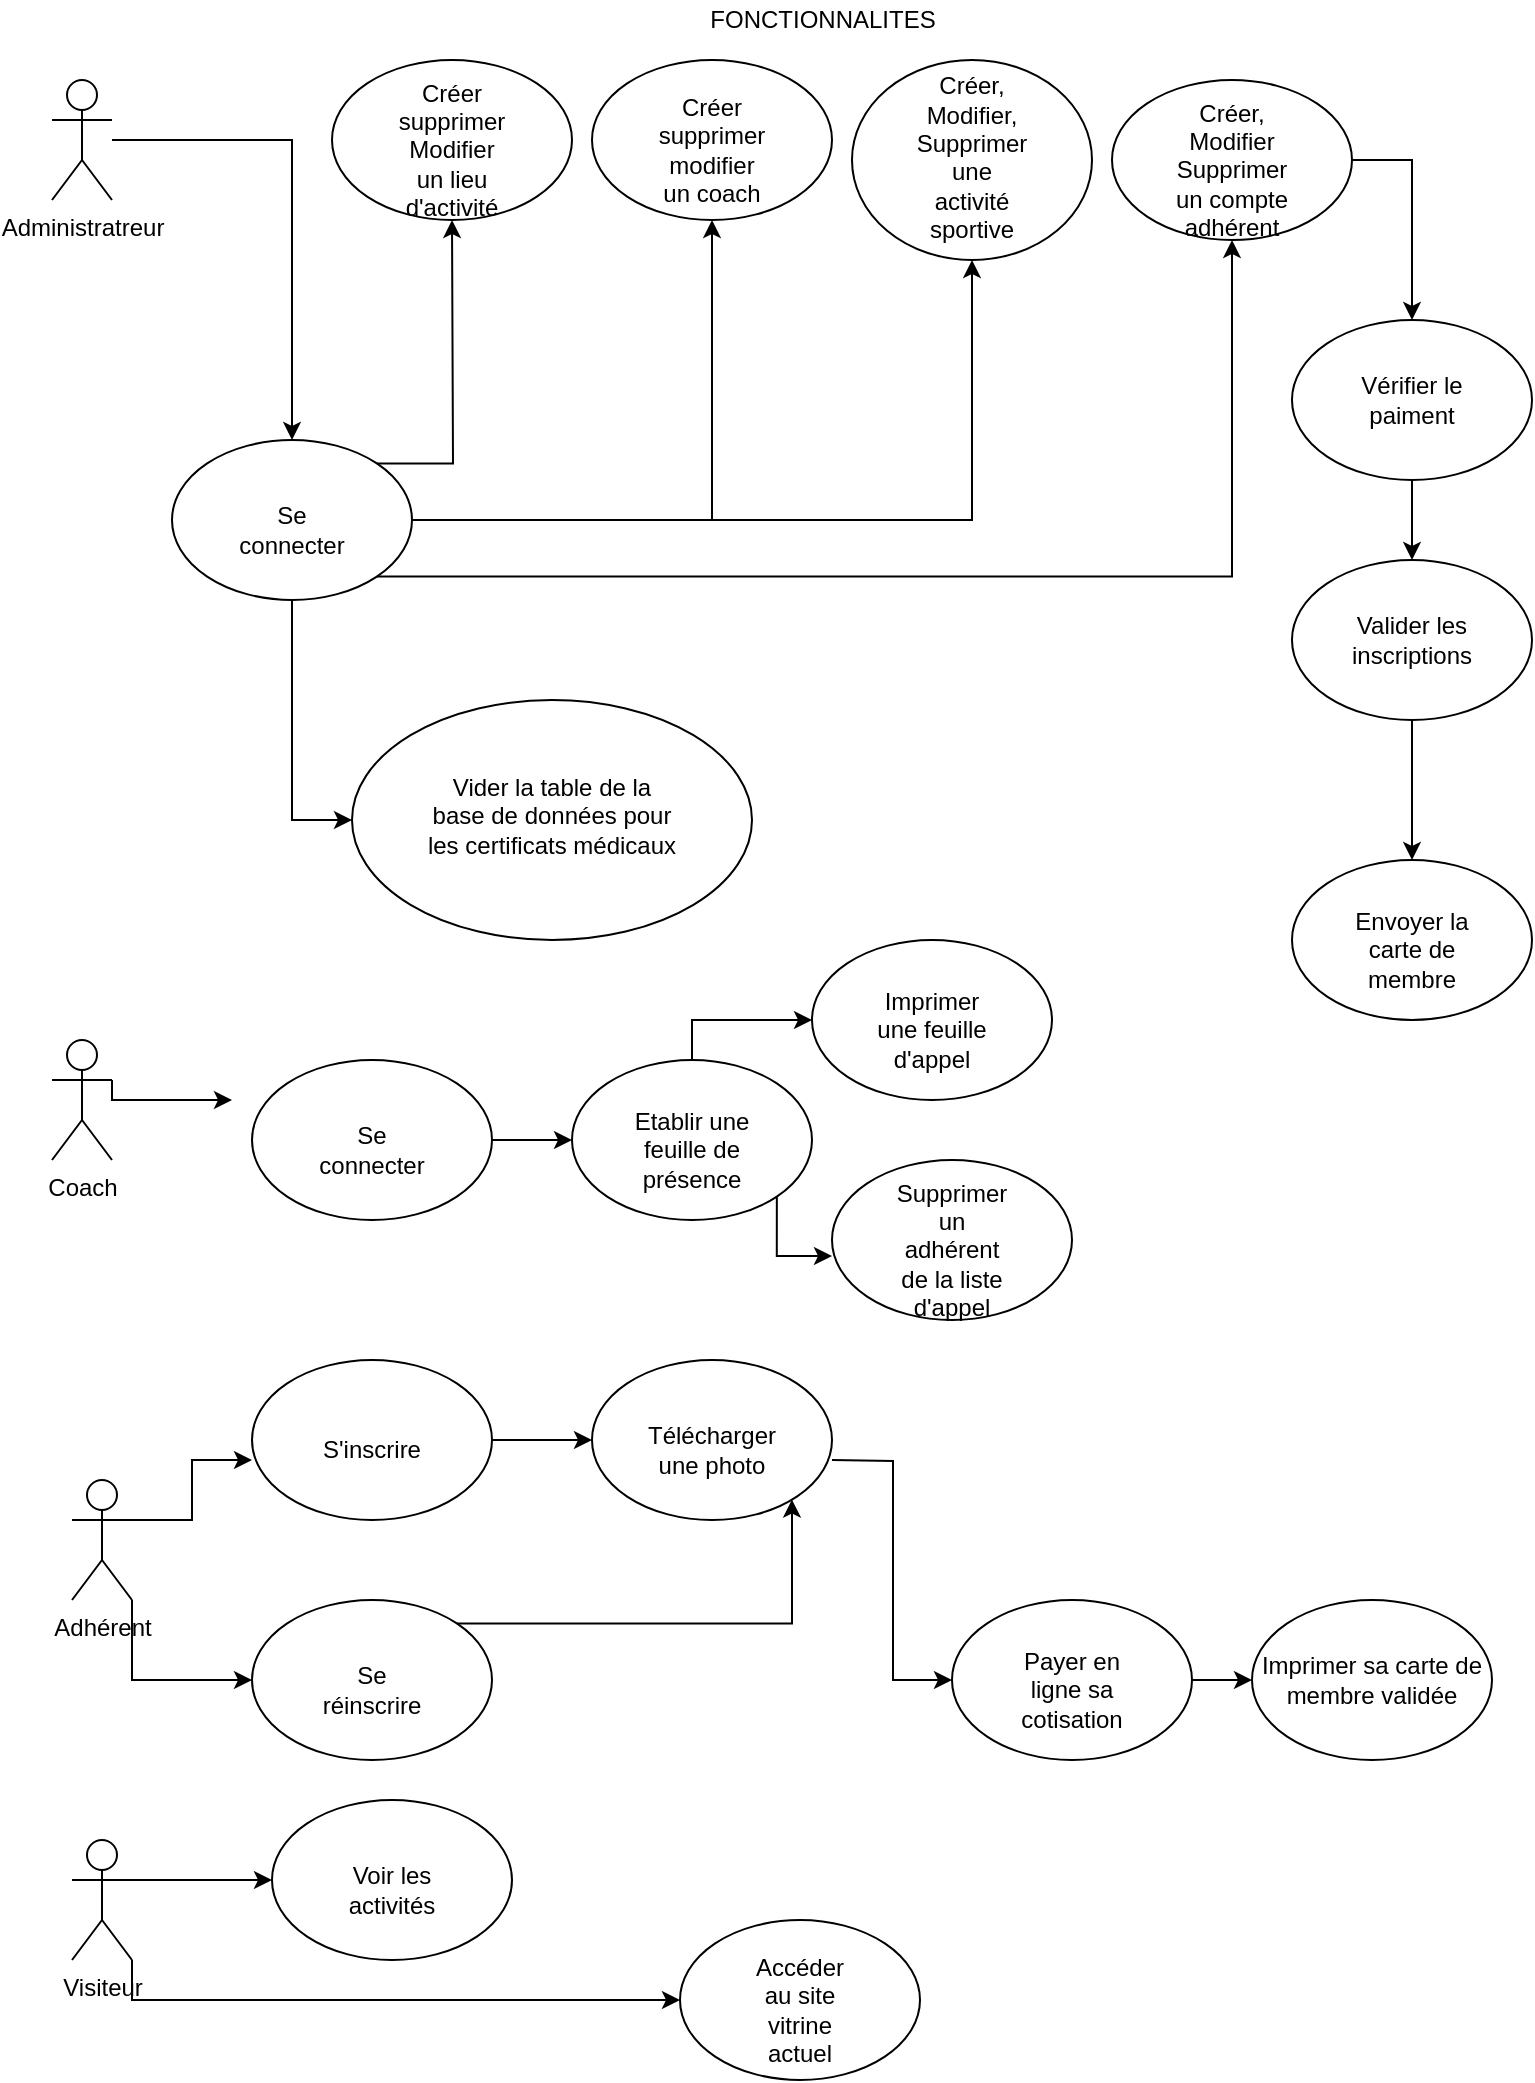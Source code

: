 <mxfile version="18.2.0" type="github">
  <diagram id="qK3ndJ8vobAHwSTOdm2D" name="Page-1">
    <mxGraphModel dx="2653" dy="1603" grid="1" gridSize="10" guides="1" tooltips="1" connect="1" arrows="1" fold="1" page="1" pageScale="1" pageWidth="827" pageHeight="1169" math="0" shadow="0">
      <root>
        <mxCell id="0" />
        <mxCell id="1" parent="0" />
        <mxCell id="0PWhPM4OeQrNOZr9RrbP-1" style="edgeStyle=orthogonalEdgeStyle;rounded=0;orthogonalLoop=1;jettySize=auto;html=1;" parent="1" source="gu2cB1POXuugDk-acsue-1" target="gu2cB1POXuugDk-acsue-23" edge="1">
          <mxGeometry relative="1" as="geometry" />
        </mxCell>
        <mxCell id="gu2cB1POXuugDk-acsue-1" value="Administratreur" style="shape=umlActor;verticalLabelPosition=bottom;verticalAlign=top;html=1;outlineConnect=0;" parent="1" vertex="1">
          <mxGeometry x="40" y="50" width="30" height="60" as="geometry" />
        </mxCell>
        <mxCell id="0PWhPM4OeQrNOZr9RrbP-6" style="edgeStyle=orthogonalEdgeStyle;rounded=0;orthogonalLoop=1;jettySize=auto;html=1;exitX=1;exitY=0.333;exitDx=0;exitDy=0;exitPerimeter=0;entryX=0;entryY=0.625;entryDx=0;entryDy=0;entryPerimeter=0;" parent="1" source="gu2cB1POXuugDk-acsue-4" target="gu2cB1POXuugDk-acsue-47" edge="1">
          <mxGeometry relative="1" as="geometry" />
        </mxCell>
        <mxCell id="0PWhPM4OeQrNOZr9RrbP-7" style="edgeStyle=orthogonalEdgeStyle;rounded=0;orthogonalLoop=1;jettySize=auto;html=1;exitX=1;exitY=1;exitDx=0;exitDy=0;exitPerimeter=0;" parent="1" source="gu2cB1POXuugDk-acsue-4" target="gu2cB1POXuugDk-acsue-41" edge="1">
          <mxGeometry relative="1" as="geometry" />
        </mxCell>
        <mxCell id="gu2cB1POXuugDk-acsue-4" value="Adhérent" style="shape=umlActor;verticalLabelPosition=bottom;verticalAlign=top;html=1;outlineConnect=0;" parent="1" vertex="1">
          <mxGeometry x="50" y="750" width="30" height="60" as="geometry" />
        </mxCell>
        <mxCell id="0PWhPM4OeQrNOZr9RrbP-9" style="edgeStyle=orthogonalEdgeStyle;rounded=0;orthogonalLoop=1;jettySize=auto;html=1;exitX=1;exitY=0.333;exitDx=0;exitDy=0;exitPerimeter=0;entryX=0;entryY=0.5;entryDx=0;entryDy=0;" parent="1" source="gu2cB1POXuugDk-acsue-5" target="gu2cB1POXuugDk-acsue-80" edge="1">
          <mxGeometry relative="1" as="geometry" />
        </mxCell>
        <mxCell id="0PWhPM4OeQrNOZr9RrbP-10" style="edgeStyle=orthogonalEdgeStyle;rounded=0;orthogonalLoop=1;jettySize=auto;html=1;exitX=1;exitY=1;exitDx=0;exitDy=0;exitPerimeter=0;" parent="1" source="gu2cB1POXuugDk-acsue-5" target="gu2cB1POXuugDk-acsue-83" edge="1">
          <mxGeometry relative="1" as="geometry" />
        </mxCell>
        <mxCell id="gu2cB1POXuugDk-acsue-5" value="Visiteur" style="shape=umlActor;verticalLabelPosition=bottom;verticalAlign=top;html=1;outlineConnect=0;" parent="1" vertex="1">
          <mxGeometry x="50" y="930" width="30" height="60" as="geometry" />
        </mxCell>
        <mxCell id="0PWhPM4OeQrNOZr9RrbP-16" style="edgeStyle=orthogonalEdgeStyle;rounded=0;orthogonalLoop=1;jettySize=auto;html=1;exitX=1;exitY=0.333;exitDx=0;exitDy=0;exitPerimeter=0;" parent="1" source="gu2cB1POXuugDk-acsue-15" edge="1">
          <mxGeometry relative="1" as="geometry">
            <mxPoint x="130" y="560" as="targetPoint" />
            <Array as="points">
              <mxPoint x="70" y="560" />
            </Array>
          </mxGeometry>
        </mxCell>
        <mxCell id="gu2cB1POXuugDk-acsue-15" value="Coach" style="shape=umlActor;verticalLabelPosition=bottom;verticalAlign=top;html=1;outlineConnect=0;" parent="1" vertex="1">
          <mxGeometry x="40" y="530" width="30" height="60" as="geometry" />
        </mxCell>
        <mxCell id="gu2cB1POXuugDk-acsue-29" value="" style="group" parent="1" vertex="1" connectable="0">
          <mxGeometry x="100" y="230" width="120" height="80" as="geometry" />
        </mxCell>
        <mxCell id="gu2cB1POXuugDk-acsue-23" value="" style="ellipse;whiteSpace=wrap;html=1;" parent="gu2cB1POXuugDk-acsue-29" vertex="1">
          <mxGeometry width="120" height="80" as="geometry" />
        </mxCell>
        <mxCell id="gu2cB1POXuugDk-acsue-24" value="Se connecter" style="text;html=1;strokeColor=none;fillColor=none;align=center;verticalAlign=middle;whiteSpace=wrap;rounded=0;" parent="gu2cB1POXuugDk-acsue-29" vertex="1">
          <mxGeometry x="30" y="30" width="60" height="30" as="geometry" />
        </mxCell>
        <mxCell id="gu2cB1POXuugDk-acsue-37" value="" style="group" parent="1" vertex="1" connectable="0">
          <mxGeometry x="440" y="40" width="120" height="100" as="geometry" />
        </mxCell>
        <mxCell id="gu2cB1POXuugDk-acsue-38" value="" style="ellipse;whiteSpace=wrap;html=1;" parent="gu2cB1POXuugDk-acsue-37" vertex="1">
          <mxGeometry width="120" height="100" as="geometry" />
        </mxCell>
        <mxCell id="gu2cB1POXuugDk-acsue-39" value="&lt;div&gt;Créer, Modifier, Supprimer une activité sportive&lt;/div&gt;&lt;div&gt;&lt;br&gt;&lt;/div&gt;" style="text;html=1;strokeColor=none;fillColor=none;align=center;verticalAlign=middle;whiteSpace=wrap;rounded=0;" parent="gu2cB1POXuugDk-acsue-37" vertex="1">
          <mxGeometry x="30" y="37.5" width="60" height="37.5" as="geometry" />
        </mxCell>
        <mxCell id="gu2cB1POXuugDk-acsue-40" value="" style="group" parent="1" vertex="1" connectable="0">
          <mxGeometry x="140" y="810" width="120" height="80" as="geometry" />
        </mxCell>
        <mxCell id="gu2cB1POXuugDk-acsue-41" value="" style="ellipse;whiteSpace=wrap;html=1;" parent="gu2cB1POXuugDk-acsue-40" vertex="1">
          <mxGeometry width="120" height="80" as="geometry" />
        </mxCell>
        <mxCell id="gu2cB1POXuugDk-acsue-42" value="&lt;div&gt;Se réinscrire&lt;/div&gt;" style="text;html=1;strokeColor=none;fillColor=none;align=center;verticalAlign=middle;whiteSpace=wrap;rounded=0;" parent="gu2cB1POXuugDk-acsue-40" vertex="1">
          <mxGeometry x="30" y="30" width="60" height="30" as="geometry" />
        </mxCell>
        <mxCell id="gu2cB1POXuugDk-acsue-43" value="" style="group" parent="1" vertex="1" connectable="0">
          <mxGeometry x="300" y="540" width="120" height="80" as="geometry" />
        </mxCell>
        <mxCell id="gu2cB1POXuugDk-acsue-44" value="" style="ellipse;whiteSpace=wrap;html=1;" parent="gu2cB1POXuugDk-acsue-43" vertex="1">
          <mxGeometry width="120" height="80" as="geometry" />
        </mxCell>
        <mxCell id="gu2cB1POXuugDk-acsue-45" value="Etablir une feuille de présence " style="text;html=1;strokeColor=none;fillColor=none;align=center;verticalAlign=middle;whiteSpace=wrap;rounded=0;" parent="gu2cB1POXuugDk-acsue-43" vertex="1">
          <mxGeometry x="30" y="30" width="60" height="30" as="geometry" />
        </mxCell>
        <mxCell id="gu2cB1POXuugDk-acsue-46" value="" style="group" parent="1" vertex="1" connectable="0">
          <mxGeometry x="140" y="690" width="120" height="80" as="geometry" />
        </mxCell>
        <mxCell id="gu2cB1POXuugDk-acsue-47" value="" style="ellipse;whiteSpace=wrap;html=1;" parent="gu2cB1POXuugDk-acsue-46" vertex="1">
          <mxGeometry width="120" height="80" as="geometry" />
        </mxCell>
        <mxCell id="gu2cB1POXuugDk-acsue-48" value="S&#39;inscrire" style="text;html=1;strokeColor=none;fillColor=none;align=center;verticalAlign=middle;whiteSpace=wrap;rounded=0;" parent="gu2cB1POXuugDk-acsue-46" vertex="1">
          <mxGeometry x="30" y="30" width="60" height="30" as="geometry" />
        </mxCell>
        <mxCell id="gu2cB1POXuugDk-acsue-52" value="" style="group" parent="1" vertex="1" connectable="0">
          <mxGeometry x="570" y="50" width="120" height="80" as="geometry" />
        </mxCell>
        <mxCell id="gu2cB1POXuugDk-acsue-53" value="" style="ellipse;whiteSpace=wrap;html=1;" parent="gu2cB1POXuugDk-acsue-52" vertex="1">
          <mxGeometry width="120" height="80" as="geometry" />
        </mxCell>
        <mxCell id="gu2cB1POXuugDk-acsue-54" value="Créer, Modifier Supprimer un compte adhérent" style="text;html=1;strokeColor=none;fillColor=none;align=center;verticalAlign=middle;whiteSpace=wrap;rounded=0;" parent="gu2cB1POXuugDk-acsue-52" vertex="1">
          <mxGeometry x="30" y="30" width="60" height="30" as="geometry" />
        </mxCell>
        <mxCell id="gu2cB1POXuugDk-acsue-58" value="" style="group" parent="1" vertex="1" connectable="0">
          <mxGeometry x="490" y="810" width="120" height="80" as="geometry" />
        </mxCell>
        <mxCell id="gu2cB1POXuugDk-acsue-59" value="" style="ellipse;whiteSpace=wrap;html=1;" parent="gu2cB1POXuugDk-acsue-58" vertex="1">
          <mxGeometry width="120" height="80" as="geometry" />
        </mxCell>
        <mxCell id="gu2cB1POXuugDk-acsue-60" value="&lt;div&gt;Payer en ligne sa cotisation&lt;/div&gt;" style="text;html=1;strokeColor=none;fillColor=none;align=center;verticalAlign=middle;whiteSpace=wrap;rounded=0;" parent="gu2cB1POXuugDk-acsue-58" vertex="1">
          <mxGeometry x="30" y="30" width="60" height="30" as="geometry" />
        </mxCell>
        <mxCell id="gu2cB1POXuugDk-acsue-61" value="" style="group" parent="1" vertex="1" connectable="0">
          <mxGeometry x="310" y="690" width="120" height="80" as="geometry" />
        </mxCell>
        <mxCell id="gu2cB1POXuugDk-acsue-62" value="" style="ellipse;whiteSpace=wrap;html=1;" parent="gu2cB1POXuugDk-acsue-61" vertex="1">
          <mxGeometry width="120" height="80" as="geometry" />
        </mxCell>
        <mxCell id="gu2cB1POXuugDk-acsue-63" value="Télécharger une photo" style="text;html=1;strokeColor=none;fillColor=none;align=center;verticalAlign=middle;whiteSpace=wrap;rounded=0;" parent="gu2cB1POXuugDk-acsue-61" vertex="1">
          <mxGeometry x="30" y="30" width="60" height="30" as="geometry" />
        </mxCell>
        <mxCell id="gu2cB1POXuugDk-acsue-64" value="" style="group" parent="1" vertex="1" connectable="0">
          <mxGeometry x="660" y="440" width="120" height="80" as="geometry" />
        </mxCell>
        <mxCell id="gu2cB1POXuugDk-acsue-65" value="" style="ellipse;whiteSpace=wrap;html=1;" parent="gu2cB1POXuugDk-acsue-64" vertex="1">
          <mxGeometry width="120" height="80" as="geometry" />
        </mxCell>
        <mxCell id="gu2cB1POXuugDk-acsue-66" value="Envoyer la carte de membre" style="text;html=1;strokeColor=none;fillColor=none;align=center;verticalAlign=middle;whiteSpace=wrap;rounded=0;" parent="gu2cB1POXuugDk-acsue-64" vertex="1">
          <mxGeometry x="30" y="30" width="60" height="30" as="geometry" />
        </mxCell>
        <mxCell id="gu2cB1POXuugDk-acsue-67" value="" style="group" parent="1" vertex="1" connectable="0">
          <mxGeometry x="310" y="40" width="120" height="80" as="geometry" />
        </mxCell>
        <mxCell id="gu2cB1POXuugDk-acsue-68" value="" style="ellipse;whiteSpace=wrap;html=1;" parent="gu2cB1POXuugDk-acsue-67" vertex="1">
          <mxGeometry width="120" height="80" as="geometry" />
        </mxCell>
        <mxCell id="gu2cB1POXuugDk-acsue-69" value="Créer supprimer modifier un coach" style="text;html=1;strokeColor=none;fillColor=none;align=center;verticalAlign=middle;whiteSpace=wrap;rounded=0;" parent="gu2cB1POXuugDk-acsue-67" vertex="1">
          <mxGeometry x="30" y="30" width="60" height="30" as="geometry" />
        </mxCell>
        <mxCell id="gu2cB1POXuugDk-acsue-75" value="" style="group" parent="1" vertex="1" connectable="0">
          <mxGeometry x="660" y="290" width="120" height="80" as="geometry" />
        </mxCell>
        <mxCell id="gu2cB1POXuugDk-acsue-74" value="" style="ellipse;whiteSpace=wrap;html=1;" parent="gu2cB1POXuugDk-acsue-75" vertex="1">
          <mxGeometry width="120" height="80" as="geometry" />
        </mxCell>
        <mxCell id="gu2cB1POXuugDk-acsue-32" value="Valider les inscriptions" style="text;html=1;strokeColor=none;fillColor=none;align=center;verticalAlign=middle;whiteSpace=wrap;rounded=0;" parent="gu2cB1POXuugDk-acsue-75" vertex="1">
          <mxGeometry x="30" y="25" width="60" height="30" as="geometry" />
        </mxCell>
        <mxCell id="gu2cB1POXuugDk-acsue-76" value="" style="group" parent="1" vertex="1" connectable="0">
          <mxGeometry x="180" y="40" width="120" height="80" as="geometry" />
        </mxCell>
        <mxCell id="gu2cB1POXuugDk-acsue-77" value="" style="ellipse;whiteSpace=wrap;html=1;" parent="gu2cB1POXuugDk-acsue-76" vertex="1">
          <mxGeometry width="120" height="80" as="geometry" />
        </mxCell>
        <mxCell id="gu2cB1POXuugDk-acsue-78" value="Créer supprimer Modifier un lieu d&#39;activité" style="text;html=1;strokeColor=none;fillColor=none;align=center;verticalAlign=middle;whiteSpace=wrap;rounded=0;" parent="gu2cB1POXuugDk-acsue-76" vertex="1">
          <mxGeometry x="30" y="30" width="60" height="30" as="geometry" />
        </mxCell>
        <mxCell id="gu2cB1POXuugDk-acsue-79" value="" style="group" parent="1" vertex="1" connectable="0">
          <mxGeometry x="150" y="910" width="120" height="80" as="geometry" />
        </mxCell>
        <mxCell id="gu2cB1POXuugDk-acsue-80" value="" style="ellipse;whiteSpace=wrap;html=1;" parent="gu2cB1POXuugDk-acsue-79" vertex="1">
          <mxGeometry width="120" height="80" as="geometry" />
        </mxCell>
        <mxCell id="gu2cB1POXuugDk-acsue-81" value="Voir les activités" style="text;html=1;strokeColor=none;fillColor=none;align=center;verticalAlign=middle;whiteSpace=wrap;rounded=0;" parent="gu2cB1POXuugDk-acsue-79" vertex="1">
          <mxGeometry x="30" y="30" width="60" height="30" as="geometry" />
        </mxCell>
        <mxCell id="gu2cB1POXuugDk-acsue-82" value="" style="group" parent="1" vertex="1" connectable="0">
          <mxGeometry x="354" y="970" width="120" height="80" as="geometry" />
        </mxCell>
        <mxCell id="gu2cB1POXuugDk-acsue-83" value="" style="ellipse;whiteSpace=wrap;html=1;" parent="gu2cB1POXuugDk-acsue-82" vertex="1">
          <mxGeometry width="120" height="80" as="geometry" />
        </mxCell>
        <mxCell id="gu2cB1POXuugDk-acsue-84" value="Accéder au site vitrine actuel" style="text;html=1;strokeColor=none;fillColor=none;align=center;verticalAlign=middle;whiteSpace=wrap;rounded=0;" parent="gu2cB1POXuugDk-acsue-82" vertex="1">
          <mxGeometry x="30" y="30" width="60" height="30" as="geometry" />
        </mxCell>
        <mxCell id="0PWhPM4OeQrNOZr9RrbP-2" style="edgeStyle=orthogonalEdgeStyle;rounded=0;orthogonalLoop=1;jettySize=auto;html=1;exitX=1;exitY=1;exitDx=0;exitDy=0;" parent="1" source="gu2cB1POXuugDk-acsue-23" target="gu2cB1POXuugDk-acsue-53" edge="1">
          <mxGeometry relative="1" as="geometry">
            <mxPoint x="220" y="260" as="sourcePoint" />
          </mxGeometry>
        </mxCell>
        <mxCell id="0PWhPM4OeQrNOZr9RrbP-3" style="edgeStyle=orthogonalEdgeStyle;rounded=0;orthogonalLoop=1;jettySize=auto;html=1;exitX=1;exitY=0;exitDx=0;exitDy=0;" parent="1" source="gu2cB1POXuugDk-acsue-23" edge="1">
          <mxGeometry relative="1" as="geometry">
            <mxPoint x="240" y="120" as="targetPoint" />
          </mxGeometry>
        </mxCell>
        <mxCell id="0PWhPM4OeQrNOZr9RrbP-5" style="edgeStyle=orthogonalEdgeStyle;rounded=0;orthogonalLoop=1;jettySize=auto;html=1;exitX=1;exitY=0.5;exitDx=0;exitDy=0;entryX=0.5;entryY=1;entryDx=0;entryDy=0;" parent="1" source="gu2cB1POXuugDk-acsue-23" target="gu2cB1POXuugDk-acsue-38" edge="1">
          <mxGeometry relative="1" as="geometry">
            <mxPoint x="530" y="140" as="targetPoint" />
            <Array as="points">
              <mxPoint x="500" y="270" />
            </Array>
          </mxGeometry>
        </mxCell>
        <mxCell id="0PWhPM4OeQrNOZr9RrbP-8" style="edgeStyle=orthogonalEdgeStyle;rounded=0;orthogonalLoop=1;jettySize=auto;html=1;entryX=0;entryY=0.5;entryDx=0;entryDy=0;" parent="1" target="gu2cB1POXuugDk-acsue-59" edge="1">
          <mxGeometry relative="1" as="geometry">
            <mxPoint x="490" y="870" as="targetPoint" />
            <mxPoint x="430" y="740" as="sourcePoint" />
          </mxGeometry>
        </mxCell>
        <mxCell id="0PWhPM4OeQrNOZr9RrbP-11" value="" style="group" parent="1" vertex="1" connectable="0">
          <mxGeometry x="420" y="480" width="120" height="80" as="geometry" />
        </mxCell>
        <mxCell id="0PWhPM4OeQrNOZr9RrbP-12" value="" style="ellipse;whiteSpace=wrap;html=1;" parent="0PWhPM4OeQrNOZr9RrbP-11" vertex="1">
          <mxGeometry width="120" height="80" as="geometry" />
        </mxCell>
        <mxCell id="0PWhPM4OeQrNOZr9RrbP-13" value="Imprimer une feuille d&#39;appel" style="text;html=1;strokeColor=none;fillColor=none;align=center;verticalAlign=middle;whiteSpace=wrap;rounded=0;" parent="0PWhPM4OeQrNOZr9RrbP-11" vertex="1">
          <mxGeometry x="30" y="30" width="60" height="30" as="geometry" />
        </mxCell>
        <mxCell id="0PWhPM4OeQrNOZr9RrbP-14" style="edgeStyle=orthogonalEdgeStyle;rounded=0;orthogonalLoop=1;jettySize=auto;html=1;exitX=1;exitY=0.5;exitDx=0;exitDy=0;" parent="1" source="gu2cB1POXuugDk-acsue-47" target="gu2cB1POXuugDk-acsue-62" edge="1">
          <mxGeometry relative="1" as="geometry">
            <Array as="points" />
          </mxGeometry>
        </mxCell>
        <mxCell id="0PWhPM4OeQrNOZr9RrbP-15" style="edgeStyle=orthogonalEdgeStyle;rounded=0;orthogonalLoop=1;jettySize=auto;html=1;exitX=1;exitY=0;exitDx=0;exitDy=0;" parent="1" source="gu2cB1POXuugDk-acsue-41" target="gu2cB1POXuugDk-acsue-62" edge="1">
          <mxGeometry relative="1" as="geometry">
            <Array as="points">
              <mxPoint x="410" y="822" />
            </Array>
          </mxGeometry>
        </mxCell>
        <mxCell id="0PWhPM4OeQrNOZr9RrbP-19" style="edgeStyle=orthogonalEdgeStyle;rounded=0;orthogonalLoop=1;jettySize=auto;html=1;exitX=1;exitY=0.5;exitDx=0;exitDy=0;" parent="1" source="gu2cB1POXuugDk-acsue-23" target="gu2cB1POXuugDk-acsue-68" edge="1">
          <mxGeometry relative="1" as="geometry" />
        </mxCell>
        <mxCell id="0PWhPM4OeQrNOZr9RrbP-20" style="edgeStyle=orthogonalEdgeStyle;rounded=0;orthogonalLoop=1;jettySize=auto;html=1;exitX=1;exitY=0.5;exitDx=0;exitDy=0;" parent="1" source="gu2cB1POXuugDk-acsue-53" edge="1" target="PKk0uv50f3nuUPeXHIWq-14">
          <mxGeometry relative="1" as="geometry">
            <mxPoint x="730" y="160" as="targetPoint" />
          </mxGeometry>
        </mxCell>
        <mxCell id="0PWhPM4OeQrNOZr9RrbP-21" style="edgeStyle=orthogonalEdgeStyle;rounded=0;orthogonalLoop=1;jettySize=auto;html=1;exitX=0.5;exitY=1;exitDx=0;exitDy=0;" parent="1" source="gu2cB1POXuugDk-acsue-74" target="gu2cB1POXuugDk-acsue-65" edge="1">
          <mxGeometry relative="1" as="geometry" />
        </mxCell>
        <mxCell id="PKk0uv50f3nuUPeXHIWq-1" value="" style="group" vertex="1" connectable="0" parent="1">
          <mxGeometry x="140" y="540" width="120" height="80" as="geometry" />
        </mxCell>
        <mxCell id="PKk0uv50f3nuUPeXHIWq-2" value="" style="ellipse;whiteSpace=wrap;html=1;" vertex="1" parent="PKk0uv50f3nuUPeXHIWq-1">
          <mxGeometry width="120" height="80" as="geometry" />
        </mxCell>
        <mxCell id="PKk0uv50f3nuUPeXHIWq-3" value="&lt;div&gt;Se connecter&lt;/div&gt;" style="text;html=1;strokeColor=none;fillColor=none;align=center;verticalAlign=middle;whiteSpace=wrap;rounded=0;" vertex="1" parent="PKk0uv50f3nuUPeXHIWq-1">
          <mxGeometry x="30" y="30" width="60" height="30" as="geometry" />
        </mxCell>
        <mxCell id="PKk0uv50f3nuUPeXHIWq-6" value="" style="group" vertex="1" connectable="0" parent="1">
          <mxGeometry x="430" y="590" width="120" height="80" as="geometry" />
        </mxCell>
        <mxCell id="PKk0uv50f3nuUPeXHIWq-7" value="" style="ellipse;whiteSpace=wrap;html=1;" vertex="1" parent="PKk0uv50f3nuUPeXHIWq-6">
          <mxGeometry width="120" height="80" as="geometry" />
        </mxCell>
        <mxCell id="PKk0uv50f3nuUPeXHIWq-8" value="Supprimer un adhérent de la liste d&#39;appel" style="text;html=1;strokeColor=none;fillColor=none;align=center;verticalAlign=middle;whiteSpace=wrap;rounded=0;" vertex="1" parent="PKk0uv50f3nuUPeXHIWq-6">
          <mxGeometry x="30" y="30" width="60" height="30" as="geometry" />
        </mxCell>
        <mxCell id="PKk0uv50f3nuUPeXHIWq-9" style="edgeStyle=orthogonalEdgeStyle;rounded=0;orthogonalLoop=1;jettySize=auto;html=1;exitX=1;exitY=1;exitDx=0;exitDy=0;entryX=0;entryY=0.6;entryDx=0;entryDy=0;entryPerimeter=0;" edge="1" parent="1" source="gu2cB1POXuugDk-acsue-44" target="PKk0uv50f3nuUPeXHIWq-7">
          <mxGeometry relative="1" as="geometry">
            <Array as="points">
              <mxPoint x="402" y="638" />
            </Array>
          </mxGeometry>
        </mxCell>
        <mxCell id="PKk0uv50f3nuUPeXHIWq-11" style="edgeStyle=orthogonalEdgeStyle;rounded=0;orthogonalLoop=1;jettySize=auto;html=1;exitX=1;exitY=0.5;exitDx=0;exitDy=0;" edge="1" parent="1" source="PKk0uv50f3nuUPeXHIWq-2">
          <mxGeometry relative="1" as="geometry">
            <mxPoint x="300" y="580" as="targetPoint" />
          </mxGeometry>
        </mxCell>
        <mxCell id="PKk0uv50f3nuUPeXHIWq-12" style="edgeStyle=orthogonalEdgeStyle;rounded=0;orthogonalLoop=1;jettySize=auto;html=1;exitX=0.5;exitY=0;exitDx=0;exitDy=0;entryX=0;entryY=0.5;entryDx=0;entryDy=0;" edge="1" parent="1" source="gu2cB1POXuugDk-acsue-44" target="0PWhPM4OeQrNOZr9RrbP-12">
          <mxGeometry relative="1" as="geometry" />
        </mxCell>
        <mxCell id="PKk0uv50f3nuUPeXHIWq-13" value="" style="group" vertex="1" connectable="0" parent="1">
          <mxGeometry x="660" y="170" width="120" height="80" as="geometry" />
        </mxCell>
        <mxCell id="PKk0uv50f3nuUPeXHIWq-14" value="" style="ellipse;whiteSpace=wrap;html=1;" vertex="1" parent="PKk0uv50f3nuUPeXHIWq-13">
          <mxGeometry width="120" height="80" as="geometry" />
        </mxCell>
        <mxCell id="PKk0uv50f3nuUPeXHIWq-15" value="Vérifier le paiment" style="text;html=1;strokeColor=none;fillColor=none;align=center;verticalAlign=middle;whiteSpace=wrap;rounded=0;" vertex="1" parent="PKk0uv50f3nuUPeXHIWq-13">
          <mxGeometry x="30" y="25" width="60" height="30" as="geometry" />
        </mxCell>
        <mxCell id="PKk0uv50f3nuUPeXHIWq-17" style="edgeStyle=orthogonalEdgeStyle;rounded=0;orthogonalLoop=1;jettySize=auto;html=1;exitX=0.5;exitY=1;exitDx=0;exitDy=0;entryX=0.5;entryY=0;entryDx=0;entryDy=0;" edge="1" parent="1" source="PKk0uv50f3nuUPeXHIWq-14" target="gu2cB1POXuugDk-acsue-74">
          <mxGeometry relative="1" as="geometry" />
        </mxCell>
        <mxCell id="PKk0uv50f3nuUPeXHIWq-18" value="Imprimer sa carte de membre validée" style="ellipse;whiteSpace=wrap;html=1;" vertex="1" parent="1">
          <mxGeometry x="640" y="810" width="120" height="80" as="geometry" />
        </mxCell>
        <mxCell id="PKk0uv50f3nuUPeXHIWq-19" style="edgeStyle=orthogonalEdgeStyle;rounded=0;orthogonalLoop=1;jettySize=auto;html=1;exitX=1;exitY=0.5;exitDx=0;exitDy=0;entryX=0;entryY=0.5;entryDx=0;entryDy=0;" edge="1" parent="1" source="gu2cB1POXuugDk-acsue-59" target="PKk0uv50f3nuUPeXHIWq-18">
          <mxGeometry relative="1" as="geometry" />
        </mxCell>
        <mxCell id="PKk0uv50f3nuUPeXHIWq-20" value="" style="group" vertex="1" connectable="0" parent="1">
          <mxGeometry x="190" y="360" width="200" height="120" as="geometry" />
        </mxCell>
        <mxCell id="PKk0uv50f3nuUPeXHIWq-21" value="" style="ellipse;whiteSpace=wrap;html=1;" vertex="1" parent="PKk0uv50f3nuUPeXHIWq-20">
          <mxGeometry width="200" height="120" as="geometry" />
        </mxCell>
        <mxCell id="PKk0uv50f3nuUPeXHIWq-22" value="Vider la table de la base de données pour les certificats médicaux" style="text;html=1;strokeColor=none;fillColor=none;align=center;verticalAlign=middle;whiteSpace=wrap;rounded=0;" vertex="1" parent="PKk0uv50f3nuUPeXHIWq-20">
          <mxGeometry x="35" y="30" width="130" height="55" as="geometry" />
        </mxCell>
        <mxCell id="PKk0uv50f3nuUPeXHIWq-23" style="edgeStyle=orthogonalEdgeStyle;rounded=0;orthogonalLoop=1;jettySize=auto;html=1;exitX=0.5;exitY=1;exitDx=0;exitDy=0;entryX=0;entryY=0.5;entryDx=0;entryDy=0;" edge="1" parent="1" source="gu2cB1POXuugDk-acsue-23" target="PKk0uv50f3nuUPeXHIWq-21">
          <mxGeometry relative="1" as="geometry" />
        </mxCell>
        <mxCell id="PKk0uv50f3nuUPeXHIWq-24" value="FONCTIONNALITES" style="text;html=1;resizable=0;autosize=1;align=center;verticalAlign=middle;points=[];fillColor=none;strokeColor=none;rounded=0;" vertex="1" parent="1">
          <mxGeometry x="360" y="10" width="130" height="20" as="geometry" />
        </mxCell>
      </root>
    </mxGraphModel>
  </diagram>
</mxfile>
